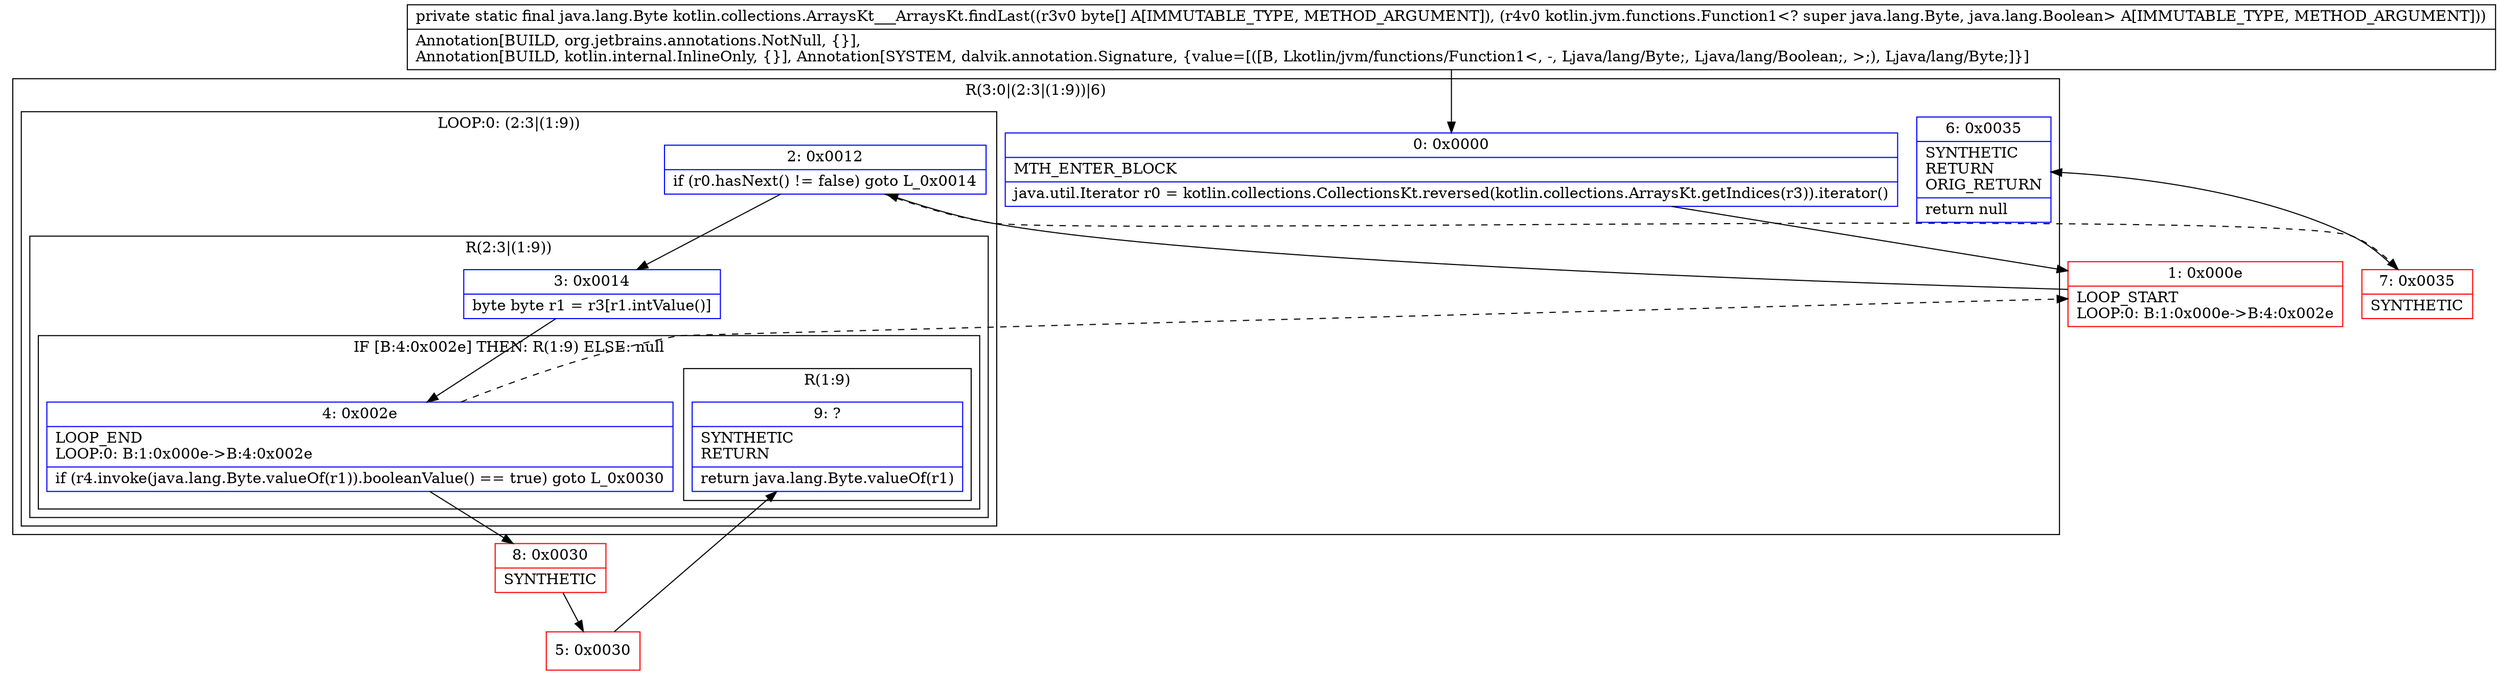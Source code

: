 digraph "CFG forkotlin.collections.ArraysKt___ArraysKt.findLast([BLkotlin\/jvm\/functions\/Function1;)Ljava\/lang\/Byte;" {
subgraph cluster_Region_726121537 {
label = "R(3:0|(2:3|(1:9))|6)";
node [shape=record,color=blue];
Node_0 [shape=record,label="{0\:\ 0x0000|MTH_ENTER_BLOCK\l|java.util.Iterator r0 = kotlin.collections.CollectionsKt.reversed(kotlin.collections.ArraysKt.getIndices(r3)).iterator()\l}"];
subgraph cluster_LoopRegion_1755664299 {
label = "LOOP:0: (2:3|(1:9))";
node [shape=record,color=blue];
Node_2 [shape=record,label="{2\:\ 0x0012|if (r0.hasNext() != false) goto L_0x0014\l}"];
subgraph cluster_Region_1523159518 {
label = "R(2:3|(1:9))";
node [shape=record,color=blue];
Node_3 [shape=record,label="{3\:\ 0x0014|byte byte r1 = r3[r1.intValue()]\l}"];
subgraph cluster_IfRegion_987497082 {
label = "IF [B:4:0x002e] THEN: R(1:9) ELSE: null";
node [shape=record,color=blue];
Node_4 [shape=record,label="{4\:\ 0x002e|LOOP_END\lLOOP:0: B:1:0x000e\-\>B:4:0x002e\l|if (r4.invoke(java.lang.Byte.valueOf(r1)).booleanValue() == true) goto L_0x0030\l}"];
subgraph cluster_Region_833121063 {
label = "R(1:9)";
node [shape=record,color=blue];
Node_9 [shape=record,label="{9\:\ ?|SYNTHETIC\lRETURN\l|return java.lang.Byte.valueOf(r1)\l}"];
}
}
}
}
Node_6 [shape=record,label="{6\:\ 0x0035|SYNTHETIC\lRETURN\lORIG_RETURN\l|return null\l}"];
}
Node_1 [shape=record,color=red,label="{1\:\ 0x000e|LOOP_START\lLOOP:0: B:1:0x000e\-\>B:4:0x002e\l}"];
Node_5 [shape=record,color=red,label="{5\:\ 0x0030}"];
Node_7 [shape=record,color=red,label="{7\:\ 0x0035|SYNTHETIC\l}"];
Node_8 [shape=record,color=red,label="{8\:\ 0x0030|SYNTHETIC\l}"];
MethodNode[shape=record,label="{private static final java.lang.Byte kotlin.collections.ArraysKt___ArraysKt.findLast((r3v0 byte[] A[IMMUTABLE_TYPE, METHOD_ARGUMENT]), (r4v0 kotlin.jvm.functions.Function1\<? super java.lang.Byte, java.lang.Boolean\> A[IMMUTABLE_TYPE, METHOD_ARGUMENT]))  | Annotation[BUILD, org.jetbrains.annotations.NotNull, \{\}], \lAnnotation[BUILD, kotlin.internal.InlineOnly, \{\}], Annotation[SYSTEM, dalvik.annotation.Signature, \{value=[([B, Lkotlin\/jvm\/functions\/Function1\<, \-, Ljava\/lang\/Byte;, Ljava\/lang\/Boolean;, \>;), Ljava\/lang\/Byte;]\}]\l}"];
MethodNode -> Node_0;
Node_0 -> Node_1;
Node_2 -> Node_3;
Node_2 -> Node_7[style=dashed];
Node_3 -> Node_4;
Node_4 -> Node_1[style=dashed];
Node_4 -> Node_8;
Node_1 -> Node_2;
Node_5 -> Node_9;
Node_7 -> Node_6;
Node_8 -> Node_5;
}

